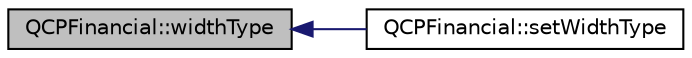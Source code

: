 digraph "QCPFinancial::widthType"
{
  edge [fontname="Helvetica",fontsize="10",labelfontname="Helvetica",labelfontsize="10"];
  node [fontname="Helvetica",fontsize="10",shape=record];
  rankdir="LR";
  Node267 [label="QCPFinancial::widthType",height=0.2,width=0.4,color="black", fillcolor="grey75", style="filled", fontcolor="black"];
  Node267 -> Node268 [dir="back",color="midnightblue",fontsize="10",style="solid",fontname="Helvetica"];
  Node268 [label="QCPFinancial::setWidthType",height=0.2,width=0.4,color="black", fillcolor="white", style="filled",URL="$class_q_c_p_financial.html#a204b7b710352796593a432b723e34089"];
}
